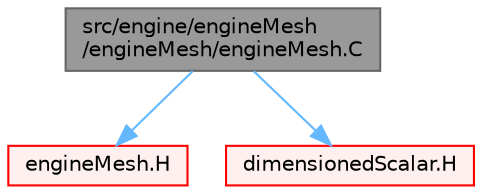 digraph "src/engine/engineMesh/engineMesh/engineMesh.C"
{
 // LATEX_PDF_SIZE
  bgcolor="transparent";
  edge [fontname=Helvetica,fontsize=10,labelfontname=Helvetica,labelfontsize=10];
  node [fontname=Helvetica,fontsize=10,shape=box,height=0.2,width=0.4];
  Node1 [id="Node000001",label="src/engine/engineMesh\l/engineMesh/engineMesh.C",height=0.2,width=0.4,color="gray40", fillcolor="grey60", style="filled", fontcolor="black",tooltip=" "];
  Node1 -> Node2 [id="edge1_Node000001_Node000002",color="steelblue1",style="solid",tooltip=" "];
  Node2 [id="Node000002",label="engineMesh.H",height=0.2,width=0.4,color="red", fillcolor="#FFF0F0", style="filled",URL="$engineMesh_8H.html",tooltip=" "];
  Node1 -> Node180 [id="edge2_Node000001_Node000180",color="steelblue1",style="solid",tooltip=" "];
  Node180 [id="Node000180",label="dimensionedScalar.H",height=0.2,width=0.4,color="red", fillcolor="#FFF0F0", style="filled",URL="$dimensionedScalar_8H.html",tooltip=" "];
}
